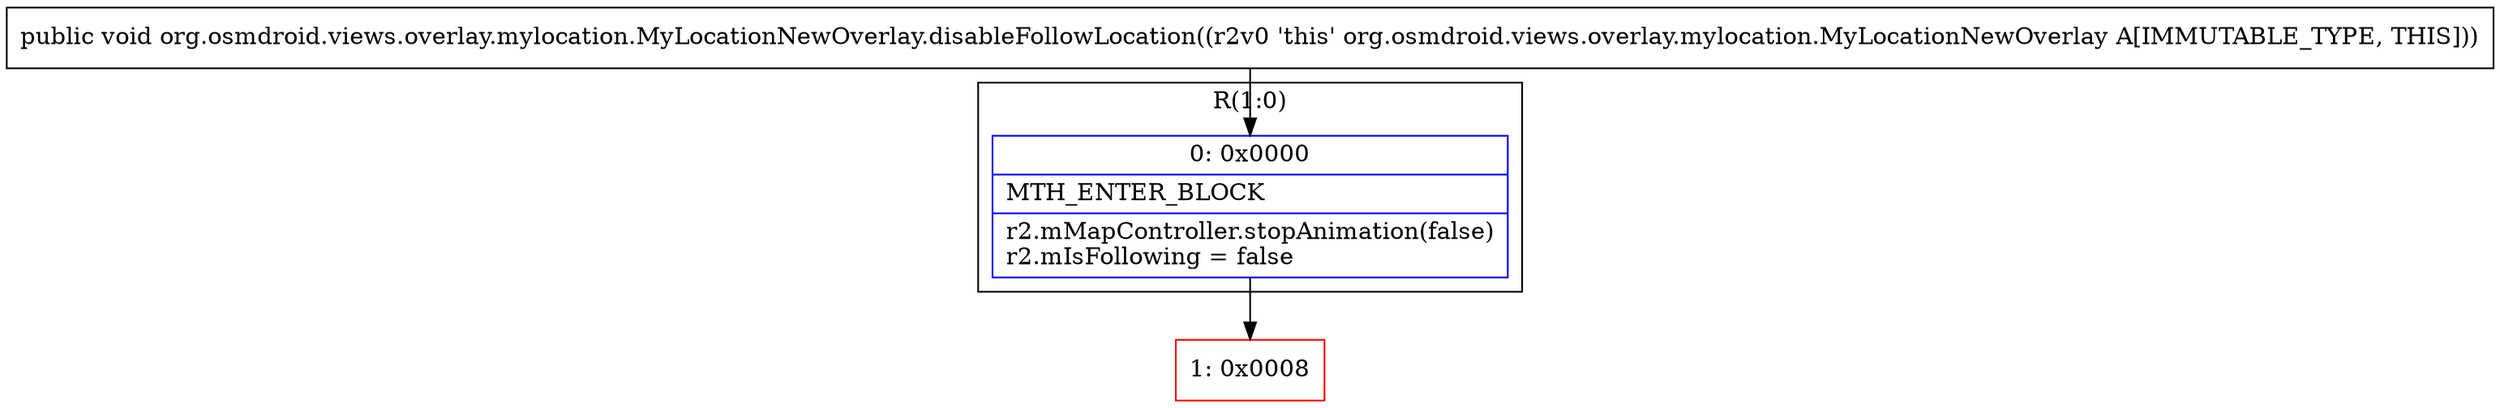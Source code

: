 digraph "CFG fororg.osmdroid.views.overlay.mylocation.MyLocationNewOverlay.disableFollowLocation()V" {
subgraph cluster_Region_1586592919 {
label = "R(1:0)";
node [shape=record,color=blue];
Node_0 [shape=record,label="{0\:\ 0x0000|MTH_ENTER_BLOCK\l|r2.mMapController.stopAnimation(false)\lr2.mIsFollowing = false\l}"];
}
Node_1 [shape=record,color=red,label="{1\:\ 0x0008}"];
MethodNode[shape=record,label="{public void org.osmdroid.views.overlay.mylocation.MyLocationNewOverlay.disableFollowLocation((r2v0 'this' org.osmdroid.views.overlay.mylocation.MyLocationNewOverlay A[IMMUTABLE_TYPE, THIS])) }"];
MethodNode -> Node_0;
Node_0 -> Node_1;
}

